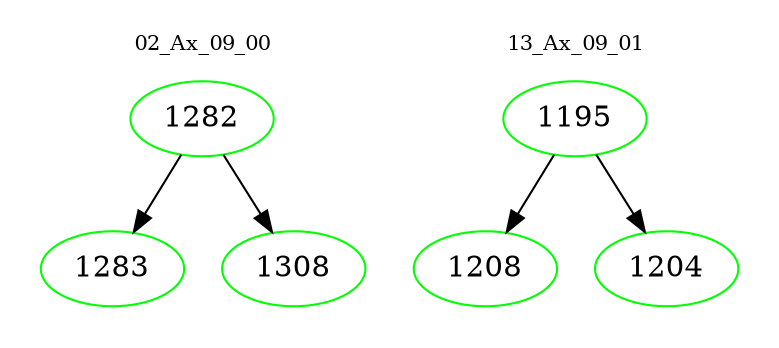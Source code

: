 digraph{
subgraph cluster_0 {
color = white
label = "02_Ax_09_00";
fontsize=10;
T0_1282 [label="1282", color="green"]
T0_1282 -> T0_1283 [color="black"]
T0_1283 [label="1283", color="green"]
T0_1282 -> T0_1308 [color="black"]
T0_1308 [label="1308", color="green"]
}
subgraph cluster_1 {
color = white
label = "13_Ax_09_01";
fontsize=10;
T1_1195 [label="1195", color="green"]
T1_1195 -> T1_1208 [color="black"]
T1_1208 [label="1208", color="green"]
T1_1195 -> T1_1204 [color="black"]
T1_1204 [label="1204", color="green"]
}
}
